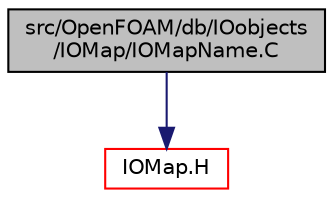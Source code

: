 digraph "src/OpenFOAM/db/IOobjects/IOMap/IOMapName.C"
{
  bgcolor="transparent";
  edge [fontname="Helvetica",fontsize="10",labelfontname="Helvetica",labelfontsize="10"];
  node [fontname="Helvetica",fontsize="10",shape=record];
  Node0 [label="src/OpenFOAM/db/IOobjects\l/IOMap/IOMapName.C",height=0.2,width=0.4,color="black", fillcolor="grey75", style="filled", fontcolor="black"];
  Node0 -> Node1 [color="midnightblue",fontsize="10",style="solid",fontname="Helvetica"];
  Node1 [label="IOMap.H",height=0.2,width=0.4,color="red",URL="$a09770.html"];
}
